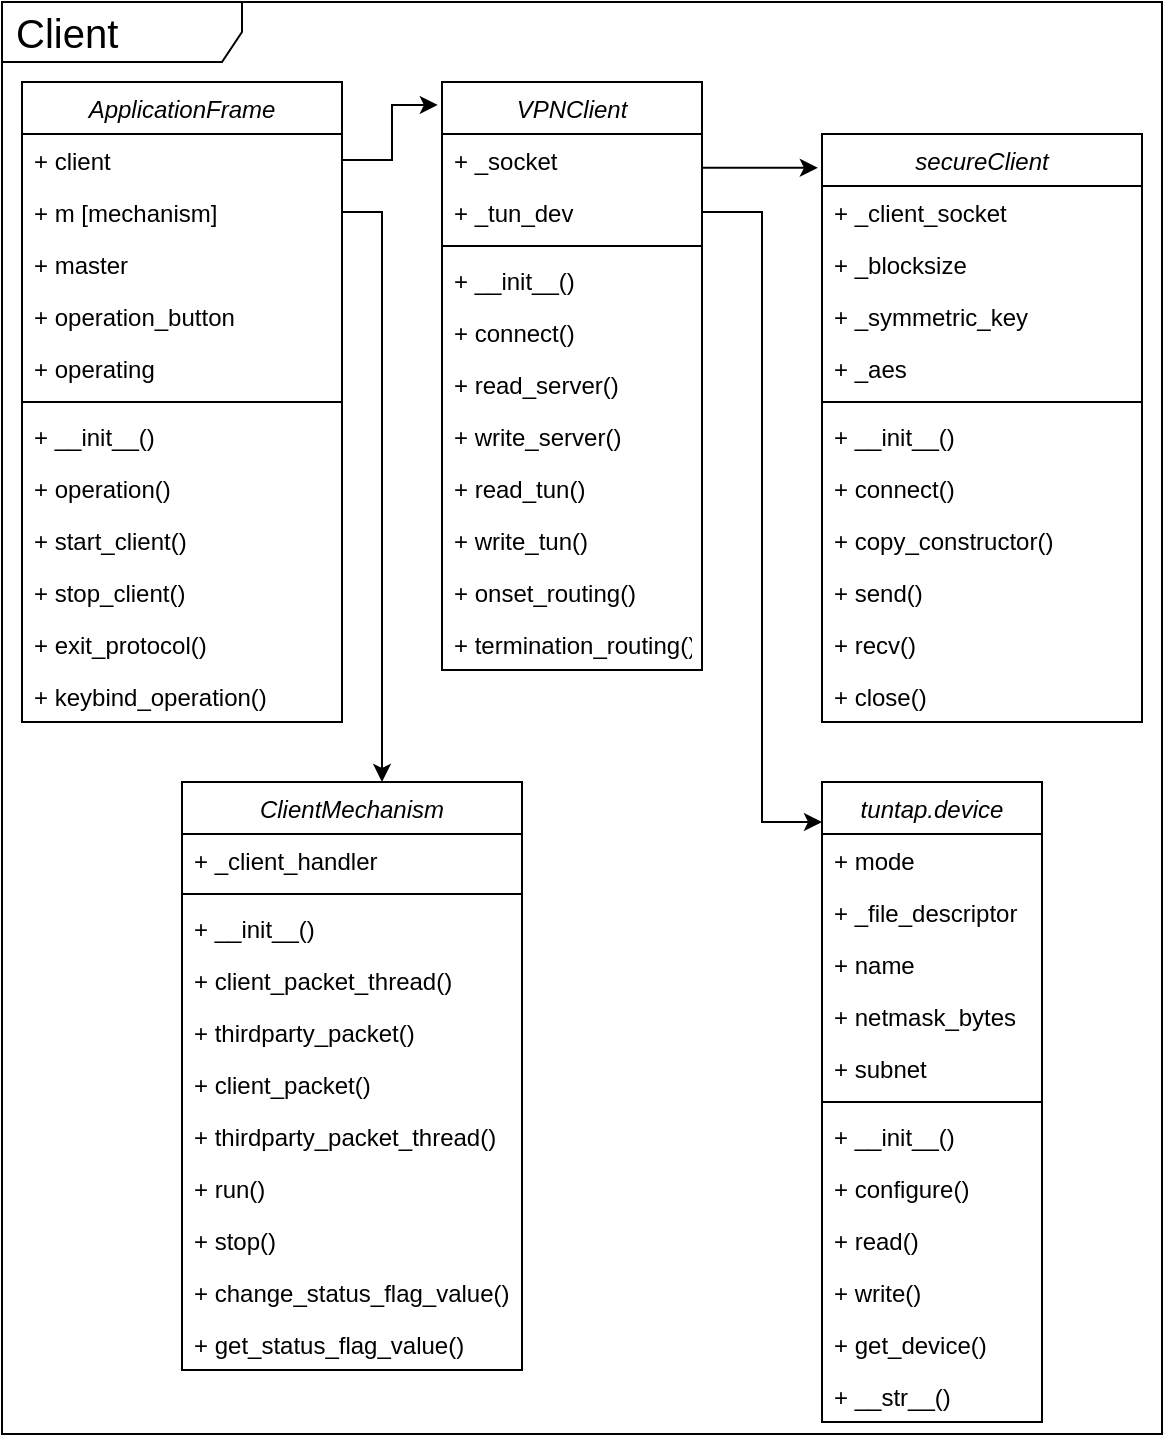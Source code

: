 <mxfile version="14.6.13" type="device"><diagram id="C5RBs43oDa-KdzZeNtuy" name="Page-1"><mxGraphModel dx="1472" dy="865" grid="1" gridSize="10" guides="1" tooltips="1" connect="1" arrows="1" fold="1" page="1" pageScale="1" pageWidth="827" pageHeight="1169" math="0" shadow="0"><root><mxCell id="WIyWlLk6GJQsqaUBKTNV-0"/><mxCell id="WIyWlLk6GJQsqaUBKTNV-1" parent="WIyWlLk6GJQsqaUBKTNV-0"/><mxCell id="zkfFHV4jXpPFQw0GAbJ--6" value="secureClient" style="swimlane;fontStyle=2;align=center;verticalAlign=top;childLayout=stackLayout;horizontal=1;startSize=26;horizontalStack=0;resizeParent=1;resizeLast=0;collapsible=1;marginBottom=0;rounded=0;shadow=0;strokeWidth=1;" parent="WIyWlLk6GJQsqaUBKTNV-1" vertex="1"><mxGeometry x="610" y="86" width="160" height="294" as="geometry"><mxRectangle x="130" y="380" width="160" height="26" as="alternateBounds"/></mxGeometry></mxCell><mxCell id="i9kFTHgxEjX4h2VZ4ocM-12" value="+ _client_socket" style="text;align=left;verticalAlign=top;spacingLeft=4;spacingRight=4;overflow=hidden;rotatable=0;points=[[0,0.5],[1,0.5]];portConstraint=eastwest;" parent="zkfFHV4jXpPFQw0GAbJ--6" vertex="1"><mxGeometry y="26" width="160" height="26" as="geometry"/></mxCell><mxCell id="i9kFTHgxEjX4h2VZ4ocM-10" value="+ _blocksize" style="text;align=left;verticalAlign=top;spacingLeft=4;spacingRight=4;overflow=hidden;rotatable=0;points=[[0,0.5],[1,0.5]];portConstraint=eastwest;" parent="zkfFHV4jXpPFQw0GAbJ--6" vertex="1"><mxGeometry y="52" width="160" height="26" as="geometry"/></mxCell><mxCell id="i9kFTHgxEjX4h2VZ4ocM-9" value="+ _symmetric_key" style="text;align=left;verticalAlign=top;spacingLeft=4;spacingRight=4;overflow=hidden;rotatable=0;points=[[0,0.5],[1,0.5]];portConstraint=eastwest;" parent="zkfFHV4jXpPFQw0GAbJ--6" vertex="1"><mxGeometry y="78" width="160" height="26" as="geometry"/></mxCell><mxCell id="i9kFTHgxEjX4h2VZ4ocM-11" value="+ _aes" style="text;align=left;verticalAlign=top;spacingLeft=4;spacingRight=4;overflow=hidden;rotatable=0;points=[[0,0.5],[1,0.5]];portConstraint=eastwest;" parent="zkfFHV4jXpPFQw0GAbJ--6" vertex="1"><mxGeometry y="104" width="160" height="26" as="geometry"/></mxCell><mxCell id="zkfFHV4jXpPFQw0GAbJ--9" value="" style="line;html=1;strokeWidth=1;align=left;verticalAlign=middle;spacingTop=-1;spacingLeft=3;spacingRight=3;rotatable=0;labelPosition=right;points=[];portConstraint=eastwest;" parent="zkfFHV4jXpPFQw0GAbJ--6" vertex="1"><mxGeometry y="130" width="160" height="8" as="geometry"/></mxCell><mxCell id="zkfFHV4jXpPFQw0GAbJ--7" value="+ __init__()" style="text;align=left;verticalAlign=top;spacingLeft=4;spacingRight=4;overflow=hidden;rotatable=0;points=[[0,0.5],[1,0.5]];portConstraint=eastwest;" parent="zkfFHV4jXpPFQw0GAbJ--6" vertex="1"><mxGeometry y="138" width="160" height="26" as="geometry"/></mxCell><mxCell id="i9kFTHgxEjX4h2VZ4ocM-13" value="+ connect()" style="text;align=left;verticalAlign=top;spacingLeft=4;spacingRight=4;overflow=hidden;rotatable=0;points=[[0,0.5],[1,0.5]];portConstraint=eastwest;" parent="zkfFHV4jXpPFQw0GAbJ--6" vertex="1"><mxGeometry y="164" width="160" height="26" as="geometry"/></mxCell><mxCell id="i9kFTHgxEjX4h2VZ4ocM-15" value="+ copy_constructor()" style="text;align=left;verticalAlign=top;spacingLeft=4;spacingRight=4;overflow=hidden;rotatable=0;points=[[0,0.5],[1,0.5]];portConstraint=eastwest;" parent="zkfFHV4jXpPFQw0GAbJ--6" vertex="1"><mxGeometry y="190" width="160" height="26" as="geometry"/></mxCell><mxCell id="i9kFTHgxEjX4h2VZ4ocM-16" value="+ send()" style="text;align=left;verticalAlign=top;spacingLeft=4;spacingRight=4;overflow=hidden;rotatable=0;points=[[0,0.5],[1,0.5]];portConstraint=eastwest;" parent="zkfFHV4jXpPFQw0GAbJ--6" vertex="1"><mxGeometry y="216" width="160" height="26" as="geometry"/></mxCell><mxCell id="i9kFTHgxEjX4h2VZ4ocM-17" value="+ recv()" style="text;align=left;verticalAlign=top;spacingLeft=4;spacingRight=4;overflow=hidden;rotatable=0;points=[[0,0.5],[1,0.5]];portConstraint=eastwest;" parent="zkfFHV4jXpPFQw0GAbJ--6" vertex="1"><mxGeometry y="242" width="160" height="26" as="geometry"/></mxCell><mxCell id="i9kFTHgxEjX4h2VZ4ocM-18" value="+ close()" style="text;align=left;verticalAlign=top;spacingLeft=4;spacingRight=4;overflow=hidden;rotatable=0;points=[[0,0.5],[1,0.5]];portConstraint=eastwest;" parent="zkfFHV4jXpPFQw0GAbJ--6" vertex="1"><mxGeometry y="268" width="160" height="26" as="geometry"/></mxCell><mxCell id="i9kFTHgxEjX4h2VZ4ocM-33" value="ApplicationFrame" style="swimlane;fontStyle=2;align=center;verticalAlign=top;childLayout=stackLayout;horizontal=1;startSize=26;horizontalStack=0;resizeParent=1;resizeLast=0;collapsible=1;marginBottom=0;rounded=0;shadow=0;strokeWidth=1;" parent="WIyWlLk6GJQsqaUBKTNV-1" vertex="1"><mxGeometry x="210" y="60" width="160" height="320" as="geometry"><mxRectangle x="230" y="140" width="160" height="26" as="alternateBounds"/></mxGeometry></mxCell><mxCell id="i9kFTHgxEjX4h2VZ4ocM-34" value="+ client" style="text;align=left;verticalAlign=top;spacingLeft=4;spacingRight=4;overflow=hidden;rotatable=0;points=[[0,0.5],[1,0.5]];portConstraint=eastwest;" parent="i9kFTHgxEjX4h2VZ4ocM-33" vertex="1"><mxGeometry y="26" width="160" height="26" as="geometry"/></mxCell><mxCell id="i9kFTHgxEjX4h2VZ4ocM-42" value="+ m [mechanism]" style="text;align=left;verticalAlign=top;spacingLeft=4;spacingRight=4;overflow=hidden;rotatable=0;points=[[0,0.5],[1,0.5]];portConstraint=eastwest;" parent="i9kFTHgxEjX4h2VZ4ocM-33" vertex="1"><mxGeometry y="52" width="160" height="26" as="geometry"/></mxCell><mxCell id="fsN-_oJMzMp067sfbV5d-37" value="+ master" style="text;align=left;verticalAlign=top;spacingLeft=4;spacingRight=4;overflow=hidden;rotatable=0;points=[[0,0.5],[1,0.5]];portConstraint=eastwest;" vertex="1" parent="i9kFTHgxEjX4h2VZ4ocM-33"><mxGeometry y="78" width="160" height="26" as="geometry"/></mxCell><mxCell id="fsN-_oJMzMp067sfbV5d-38" value="+ operation_button" style="text;align=left;verticalAlign=top;spacingLeft=4;spacingRight=4;overflow=hidden;rotatable=0;points=[[0,0.5],[1,0.5]];portConstraint=eastwest;" vertex="1" parent="i9kFTHgxEjX4h2VZ4ocM-33"><mxGeometry y="104" width="160" height="26" as="geometry"/></mxCell><mxCell id="fsN-_oJMzMp067sfbV5d-39" value="+ operating" style="text;align=left;verticalAlign=top;spacingLeft=4;spacingRight=4;overflow=hidden;rotatable=0;points=[[0,0.5],[1,0.5]];portConstraint=eastwest;" vertex="1" parent="i9kFTHgxEjX4h2VZ4ocM-33"><mxGeometry y="130" width="160" height="26" as="geometry"/></mxCell><mxCell id="i9kFTHgxEjX4h2VZ4ocM-35" value="" style="line;html=1;strokeWidth=1;align=left;verticalAlign=middle;spacingTop=-1;spacingLeft=3;spacingRight=3;rotatable=0;labelPosition=right;points=[];portConstraint=eastwest;" parent="i9kFTHgxEjX4h2VZ4ocM-33" vertex="1"><mxGeometry y="156" width="160" height="8" as="geometry"/></mxCell><mxCell id="i9kFTHgxEjX4h2VZ4ocM-36" value="+ __init__()" style="text;align=left;verticalAlign=top;spacingLeft=4;spacingRight=4;overflow=hidden;rotatable=0;points=[[0,0.5],[1,0.5]];portConstraint=eastwest;" parent="i9kFTHgxEjX4h2VZ4ocM-33" vertex="1"><mxGeometry y="164" width="160" height="26" as="geometry"/></mxCell><mxCell id="i9kFTHgxEjX4h2VZ4ocM-37" value="+ operation()" style="text;align=left;verticalAlign=top;spacingLeft=4;spacingRight=4;overflow=hidden;rotatable=0;points=[[0,0.5],[1,0.5]];portConstraint=eastwest;" parent="i9kFTHgxEjX4h2VZ4ocM-33" vertex="1"><mxGeometry y="190" width="160" height="26" as="geometry"/></mxCell><mxCell id="i9kFTHgxEjX4h2VZ4ocM-38" value="+ start_client()" style="text;align=left;verticalAlign=top;spacingLeft=4;spacingRight=4;overflow=hidden;rotatable=0;points=[[0,0.5],[1,0.5]];portConstraint=eastwest;" parent="i9kFTHgxEjX4h2VZ4ocM-33" vertex="1"><mxGeometry y="216" width="160" height="26" as="geometry"/></mxCell><mxCell id="i9kFTHgxEjX4h2VZ4ocM-39" value="+ stop_client()" style="text;align=left;verticalAlign=top;spacingLeft=4;spacingRight=4;overflow=hidden;rotatable=0;points=[[0,0.5],[1,0.5]];portConstraint=eastwest;" parent="i9kFTHgxEjX4h2VZ4ocM-33" vertex="1"><mxGeometry y="242" width="160" height="26" as="geometry"/></mxCell><mxCell id="fsN-_oJMzMp067sfbV5d-40" value="+ exit_protocol()" style="text;align=left;verticalAlign=top;spacingLeft=4;spacingRight=4;overflow=hidden;rotatable=0;points=[[0,0.5],[1,0.5]];portConstraint=eastwest;" vertex="1" parent="i9kFTHgxEjX4h2VZ4ocM-33"><mxGeometry y="268" width="160" height="26" as="geometry"/></mxCell><mxCell id="i9kFTHgxEjX4h2VZ4ocM-40" value="+ keybind_operation()" style="text;align=left;verticalAlign=top;spacingLeft=4;spacingRight=4;overflow=hidden;rotatable=0;points=[[0,0.5],[1,0.5]];portConstraint=eastwest;" parent="i9kFTHgxEjX4h2VZ4ocM-33" vertex="1"><mxGeometry y="294" width="160" height="26" as="geometry"/></mxCell><mxCell id="i9kFTHgxEjX4h2VZ4ocM-47" value="tuntap.device" style="swimlane;fontStyle=2;align=center;verticalAlign=top;childLayout=stackLayout;horizontal=1;startSize=26;horizontalStack=0;resizeParent=1;resizeLast=0;collapsible=1;marginBottom=0;rounded=0;shadow=0;strokeWidth=1;" parent="WIyWlLk6GJQsqaUBKTNV-1" vertex="1"><mxGeometry x="610" y="410" width="110" height="320" as="geometry"><mxRectangle x="230" y="140" width="160" height="26" as="alternateBounds"/></mxGeometry></mxCell><mxCell id="i9kFTHgxEjX4h2VZ4ocM-48" value="+ mode" style="text;align=left;verticalAlign=top;spacingLeft=4;spacingRight=4;overflow=hidden;rotatable=0;points=[[0,0.5],[1,0.5]];portConstraint=eastwest;" parent="i9kFTHgxEjX4h2VZ4ocM-47" vertex="1"><mxGeometry y="26" width="110" height="26" as="geometry"/></mxCell><mxCell id="i9kFTHgxEjX4h2VZ4ocM-56" value="+ _file_descriptor" style="text;align=left;verticalAlign=top;spacingLeft=4;spacingRight=4;overflow=hidden;rotatable=0;points=[[0,0.5],[1,0.5]];portConstraint=eastwest;" parent="i9kFTHgxEjX4h2VZ4ocM-47" vertex="1"><mxGeometry y="52" width="110" height="26" as="geometry"/></mxCell><mxCell id="i9kFTHgxEjX4h2VZ4ocM-57" value="+ name" style="text;align=left;verticalAlign=top;spacingLeft=4;spacingRight=4;overflow=hidden;rotatable=0;points=[[0,0.5],[1,0.5]];portConstraint=eastwest;" parent="i9kFTHgxEjX4h2VZ4ocM-47" vertex="1"><mxGeometry y="78" width="110" height="26" as="geometry"/></mxCell><mxCell id="i9kFTHgxEjX4h2VZ4ocM-58" value="+ netmask_bytes" style="text;align=left;verticalAlign=top;spacingLeft=4;spacingRight=4;overflow=hidden;rotatable=0;points=[[0,0.5],[1,0.5]];portConstraint=eastwest;" parent="i9kFTHgxEjX4h2VZ4ocM-47" vertex="1"><mxGeometry y="104" width="110" height="26" as="geometry"/></mxCell><mxCell id="i9kFTHgxEjX4h2VZ4ocM-59" value="+ subnet" style="text;align=left;verticalAlign=top;spacingLeft=4;spacingRight=4;overflow=hidden;rotatable=0;points=[[0,0.5],[1,0.5]];portConstraint=eastwest;" parent="i9kFTHgxEjX4h2VZ4ocM-47" vertex="1"><mxGeometry y="130" width="110" height="26" as="geometry"/></mxCell><mxCell id="i9kFTHgxEjX4h2VZ4ocM-49" value="" style="line;html=1;strokeWidth=1;align=left;verticalAlign=middle;spacingTop=-1;spacingLeft=3;spacingRight=3;rotatable=0;labelPosition=right;points=[];portConstraint=eastwest;" parent="i9kFTHgxEjX4h2VZ4ocM-47" vertex="1"><mxGeometry y="156" width="110" height="8" as="geometry"/></mxCell><mxCell id="i9kFTHgxEjX4h2VZ4ocM-50" value="+ __init__()" style="text;align=left;verticalAlign=top;spacingLeft=4;spacingRight=4;overflow=hidden;rotatable=0;points=[[0,0.5],[1,0.5]];portConstraint=eastwest;" parent="i9kFTHgxEjX4h2VZ4ocM-47" vertex="1"><mxGeometry y="164" width="110" height="26" as="geometry"/></mxCell><mxCell id="i9kFTHgxEjX4h2VZ4ocM-51" value="+ configure()" style="text;align=left;verticalAlign=top;spacingLeft=4;spacingRight=4;overflow=hidden;rotatable=0;points=[[0,0.5],[1,0.5]];portConstraint=eastwest;" parent="i9kFTHgxEjX4h2VZ4ocM-47" vertex="1"><mxGeometry y="190" width="110" height="26" as="geometry"/></mxCell><mxCell id="i9kFTHgxEjX4h2VZ4ocM-52" value="+ read()" style="text;align=left;verticalAlign=top;spacingLeft=4;spacingRight=4;overflow=hidden;rotatable=0;points=[[0,0.5],[1,0.5]];portConstraint=eastwest;" parent="i9kFTHgxEjX4h2VZ4ocM-47" vertex="1"><mxGeometry y="216" width="110" height="26" as="geometry"/></mxCell><mxCell id="i9kFTHgxEjX4h2VZ4ocM-53" value="+ write()" style="text;align=left;verticalAlign=top;spacingLeft=4;spacingRight=4;overflow=hidden;rotatable=0;points=[[0,0.5],[1,0.5]];portConstraint=eastwest;" parent="i9kFTHgxEjX4h2VZ4ocM-47" vertex="1"><mxGeometry y="242" width="110" height="26" as="geometry"/></mxCell><mxCell id="i9kFTHgxEjX4h2VZ4ocM-54" value="+ get_device()" style="text;align=left;verticalAlign=top;spacingLeft=4;spacingRight=4;overflow=hidden;rotatable=0;points=[[0,0.5],[1,0.5]];portConstraint=eastwest;" parent="i9kFTHgxEjX4h2VZ4ocM-47" vertex="1"><mxGeometry y="268" width="110" height="26" as="geometry"/></mxCell><mxCell id="i9kFTHgxEjX4h2VZ4ocM-60" value="+ __str__()" style="text;align=left;verticalAlign=top;spacingLeft=4;spacingRight=4;overflow=hidden;rotatable=0;points=[[0,0.5],[1,0.5]];portConstraint=eastwest;" parent="i9kFTHgxEjX4h2VZ4ocM-47" vertex="1"><mxGeometry y="294" width="110" height="26" as="geometry"/></mxCell><mxCell id="i9kFTHgxEjX4h2VZ4ocM-64" value="VPNClient" style="swimlane;fontStyle=2;align=center;verticalAlign=top;childLayout=stackLayout;horizontal=1;startSize=26;horizontalStack=0;resizeParent=1;resizeLast=0;collapsible=1;marginBottom=0;rounded=0;shadow=0;strokeWidth=1;" parent="WIyWlLk6GJQsqaUBKTNV-1" vertex="1"><mxGeometry x="420" y="60" width="130" height="294" as="geometry"><mxRectangle x="230" y="140" width="160" height="26" as="alternateBounds"/></mxGeometry></mxCell><mxCell id="i9kFTHgxEjX4h2VZ4ocM-65" value="+ _socket" style="text;align=left;verticalAlign=top;spacingLeft=4;spacingRight=4;overflow=hidden;rotatable=0;points=[[0,0.5],[1,0.5]];portConstraint=eastwest;" parent="i9kFTHgxEjX4h2VZ4ocM-64" vertex="1"><mxGeometry y="26" width="130" height="26" as="geometry"/></mxCell><mxCell id="i9kFTHgxEjX4h2VZ4ocM-72" value="+ _tun_dev" style="text;align=left;verticalAlign=top;spacingLeft=4;spacingRight=4;overflow=hidden;rotatable=0;points=[[0,0.5],[1,0.5]];portConstraint=eastwest;" parent="i9kFTHgxEjX4h2VZ4ocM-64" vertex="1"><mxGeometry y="52" width="130" height="26" as="geometry"/></mxCell><mxCell id="i9kFTHgxEjX4h2VZ4ocM-66" value="" style="line;html=1;strokeWidth=1;align=left;verticalAlign=middle;spacingTop=-1;spacingLeft=3;spacingRight=3;rotatable=0;labelPosition=right;points=[];portConstraint=eastwest;" parent="i9kFTHgxEjX4h2VZ4ocM-64" vertex="1"><mxGeometry y="78" width="130" height="8" as="geometry"/></mxCell><mxCell id="i9kFTHgxEjX4h2VZ4ocM-67" value="+ __init__()" style="text;align=left;verticalAlign=top;spacingLeft=4;spacingRight=4;overflow=hidden;rotatable=0;points=[[0,0.5],[1,0.5]];portConstraint=eastwest;" parent="i9kFTHgxEjX4h2VZ4ocM-64" vertex="1"><mxGeometry y="86" width="130" height="26" as="geometry"/></mxCell><mxCell id="fsN-_oJMzMp067sfbV5d-29" value="+ connect()" style="text;align=left;verticalAlign=top;spacingLeft=4;spacingRight=4;overflow=hidden;rotatable=0;points=[[0,0.5],[1,0.5]];portConstraint=eastwest;" vertex="1" parent="i9kFTHgxEjX4h2VZ4ocM-64"><mxGeometry y="112" width="130" height="26" as="geometry"/></mxCell><mxCell id="fsN-_oJMzMp067sfbV5d-25" value="+ read_server()" style="text;align=left;verticalAlign=top;spacingLeft=4;spacingRight=4;overflow=hidden;rotatable=0;points=[[0,0.5],[1,0.5]];portConstraint=eastwest;" vertex="1" parent="i9kFTHgxEjX4h2VZ4ocM-64"><mxGeometry y="138" width="130" height="26" as="geometry"/></mxCell><mxCell id="fsN-_oJMzMp067sfbV5d-26" value="+ write_server()" style="text;align=left;verticalAlign=top;spacingLeft=4;spacingRight=4;overflow=hidden;rotatable=0;points=[[0,0.5],[1,0.5]];portConstraint=eastwest;" vertex="1" parent="i9kFTHgxEjX4h2VZ4ocM-64"><mxGeometry y="164" width="130" height="26" as="geometry"/></mxCell><mxCell id="fsN-_oJMzMp067sfbV5d-27" value="+ read_tun()" style="text;align=left;verticalAlign=top;spacingLeft=4;spacingRight=4;overflow=hidden;rotatable=0;points=[[0,0.5],[1,0.5]];portConstraint=eastwest;" vertex="1" parent="i9kFTHgxEjX4h2VZ4ocM-64"><mxGeometry y="190" width="130" height="26" as="geometry"/></mxCell><mxCell id="fsN-_oJMzMp067sfbV5d-28" value="+ write_tun()" style="text;align=left;verticalAlign=top;spacingLeft=4;spacingRight=4;overflow=hidden;rotatable=0;points=[[0,0.5],[1,0.5]];portConstraint=eastwest;" vertex="1" parent="i9kFTHgxEjX4h2VZ4ocM-64"><mxGeometry y="216" width="130" height="26" as="geometry"/></mxCell><mxCell id="fsN-_oJMzMp067sfbV5d-30" value="+ onset_routing()" style="text;align=left;verticalAlign=top;spacingLeft=4;spacingRight=4;overflow=hidden;rotatable=0;points=[[0,0.5],[1,0.5]];portConstraint=eastwest;" vertex="1" parent="i9kFTHgxEjX4h2VZ4ocM-64"><mxGeometry y="242" width="130" height="26" as="geometry"/></mxCell><mxCell id="fsN-_oJMzMp067sfbV5d-31" value="+ termination_routing()" style="text;align=left;verticalAlign=top;spacingLeft=4;spacingRight=4;overflow=hidden;rotatable=0;points=[[0,0.5],[1,0.5]];portConstraint=eastwest;" vertex="1" parent="i9kFTHgxEjX4h2VZ4ocM-64"><mxGeometry y="268" width="130" height="26" as="geometry"/></mxCell><mxCell id="fsN-_oJMzMp067sfbV5d-9" style="edgeStyle=orthogonalEdgeStyle;rounded=0;orthogonalLoop=1;jettySize=auto;html=1;exitX=1;exitY=0.5;exitDx=0;exitDy=0;entryX=-0.013;entryY=0.044;entryDx=0;entryDy=0;entryPerimeter=0;" edge="1" parent="WIyWlLk6GJQsqaUBKTNV-1" source="i9kFTHgxEjX4h2VZ4ocM-65"><mxGeometry relative="1" as="geometry"><mxPoint x="607.92" y="102.936" as="targetPoint"/><Array as="points"><mxPoint x="550" y="103"/></Array></mxGeometry></mxCell><mxCell id="fsN-_oJMzMp067sfbV5d-13" value="ClientMechanism" style="swimlane;fontStyle=2;align=center;verticalAlign=top;childLayout=stackLayout;horizontal=1;startSize=26;horizontalStack=0;resizeParent=1;resizeLast=0;collapsible=1;marginBottom=0;rounded=0;shadow=0;strokeWidth=1;" vertex="1" parent="WIyWlLk6GJQsqaUBKTNV-1"><mxGeometry x="290" y="410" width="170" height="294" as="geometry"><mxRectangle x="230" y="140" width="160" height="26" as="alternateBounds"/></mxGeometry></mxCell><mxCell id="fsN-_oJMzMp067sfbV5d-14" value="+ _client_handler" style="text;align=left;verticalAlign=top;spacingLeft=4;spacingRight=4;overflow=hidden;rotatable=0;points=[[0,0.5],[1,0.5]];portConstraint=eastwest;" vertex="1" parent="fsN-_oJMzMp067sfbV5d-13"><mxGeometry y="26" width="170" height="26" as="geometry"/></mxCell><mxCell id="fsN-_oJMzMp067sfbV5d-16" value="" style="line;html=1;strokeWidth=1;align=left;verticalAlign=middle;spacingTop=-1;spacingLeft=3;spacingRight=3;rotatable=0;labelPosition=right;points=[];portConstraint=eastwest;" vertex="1" parent="fsN-_oJMzMp067sfbV5d-13"><mxGeometry y="52" width="170" height="8" as="geometry"/></mxCell><mxCell id="fsN-_oJMzMp067sfbV5d-17" value="+ __init__()" style="text;align=left;verticalAlign=top;spacingLeft=4;spacingRight=4;overflow=hidden;rotatable=0;points=[[0,0.5],[1,0.5]];portConstraint=eastwest;" vertex="1" parent="fsN-_oJMzMp067sfbV5d-13"><mxGeometry y="60" width="170" height="26" as="geometry"/></mxCell><mxCell id="fsN-_oJMzMp067sfbV5d-18" value="+ client_packet_thread()" style="text;align=left;verticalAlign=top;spacingLeft=4;spacingRight=4;overflow=hidden;rotatable=0;points=[[0,0.5],[1,0.5]];portConstraint=eastwest;" vertex="1" parent="fsN-_oJMzMp067sfbV5d-13"><mxGeometry y="86" width="170" height="26" as="geometry"/></mxCell><mxCell id="fsN-_oJMzMp067sfbV5d-19" value="+ thirdparty_packet()" style="text;align=left;verticalAlign=top;spacingLeft=4;spacingRight=4;overflow=hidden;rotatable=0;points=[[0,0.5],[1,0.5]];portConstraint=eastwest;" vertex="1" parent="fsN-_oJMzMp067sfbV5d-13"><mxGeometry y="112" width="170" height="26" as="geometry"/></mxCell><mxCell id="fsN-_oJMzMp067sfbV5d-22" value="+ client_packet()" style="text;align=left;verticalAlign=top;spacingLeft=4;spacingRight=4;overflow=hidden;rotatable=0;points=[[0,0.5],[1,0.5]];portConstraint=eastwest;" vertex="1" parent="fsN-_oJMzMp067sfbV5d-13"><mxGeometry y="138" width="170" height="26" as="geometry"/></mxCell><mxCell id="fsN-_oJMzMp067sfbV5d-20" value="+ thirdparty_packet_thread()" style="text;align=left;verticalAlign=top;spacingLeft=4;spacingRight=4;overflow=hidden;rotatable=0;points=[[0,0.5],[1,0.5]];portConstraint=eastwest;" vertex="1" parent="fsN-_oJMzMp067sfbV5d-13"><mxGeometry y="164" width="170" height="26" as="geometry"/></mxCell><mxCell id="fsN-_oJMzMp067sfbV5d-21" value="+ run()" style="text;align=left;verticalAlign=top;spacingLeft=4;spacingRight=4;overflow=hidden;rotatable=0;points=[[0,0.5],[1,0.5]];portConstraint=eastwest;" vertex="1" parent="fsN-_oJMzMp067sfbV5d-13"><mxGeometry y="190" width="170" height="26" as="geometry"/></mxCell><mxCell id="fsN-_oJMzMp067sfbV5d-35" value="+ stop()" style="text;align=left;verticalAlign=top;spacingLeft=4;spacingRight=4;overflow=hidden;rotatable=0;points=[[0,0.5],[1,0.5]];portConstraint=eastwest;" vertex="1" parent="fsN-_oJMzMp067sfbV5d-13"><mxGeometry y="216" width="170" height="26" as="geometry"/></mxCell><mxCell id="fsN-_oJMzMp067sfbV5d-34" value="+ change_status_flag_value()" style="text;align=left;verticalAlign=top;spacingLeft=4;spacingRight=4;overflow=hidden;rotatable=0;points=[[0,0.5],[1,0.5]];portConstraint=eastwest;" vertex="1" parent="fsN-_oJMzMp067sfbV5d-13"><mxGeometry y="242" width="170" height="26" as="geometry"/></mxCell><mxCell id="fsN-_oJMzMp067sfbV5d-36" value="+ get_status_flag_value()" style="text;align=left;verticalAlign=top;spacingLeft=4;spacingRight=4;overflow=hidden;rotatable=0;points=[[0,0.5],[1,0.5]];portConstraint=eastwest;" vertex="1" parent="fsN-_oJMzMp067sfbV5d-13"><mxGeometry y="268" width="170" height="26" as="geometry"/></mxCell><mxCell id="fsN-_oJMzMp067sfbV5d-24" value="&lt;font style=&quot;font-size: 20px&quot;&gt;Client&lt;/font&gt;" style="shape=umlFrame;whiteSpace=wrap;html=1;width=120;height=30;boundedLbl=1;verticalAlign=middle;align=left;spacingLeft=5;" vertex="1" parent="WIyWlLk6GJQsqaUBKTNV-1"><mxGeometry x="200" y="20" width="580" height="716" as="geometry"/></mxCell><mxCell id="fsN-_oJMzMp067sfbV5d-41" style="edgeStyle=orthogonalEdgeStyle;rounded=0;orthogonalLoop=1;jettySize=auto;html=1;exitX=1;exitY=0.5;exitDx=0;exitDy=0;" edge="1" parent="WIyWlLk6GJQsqaUBKTNV-1" source="i9kFTHgxEjX4h2VZ4ocM-72"><mxGeometry relative="1" as="geometry"><mxPoint x="610" y="430" as="targetPoint"/><Array as="points"><mxPoint x="580" y="125"/><mxPoint x="580" y="430"/></Array></mxGeometry></mxCell><mxCell id="fsN-_oJMzMp067sfbV5d-43" style="edgeStyle=orthogonalEdgeStyle;rounded=0;orthogonalLoop=1;jettySize=auto;html=1;exitX=1;exitY=0.5;exitDx=0;exitDy=0;entryX=-0.016;entryY=0.039;entryDx=0;entryDy=0;entryPerimeter=0;" edge="1" parent="WIyWlLk6GJQsqaUBKTNV-1" source="i9kFTHgxEjX4h2VZ4ocM-34" target="i9kFTHgxEjX4h2VZ4ocM-64"><mxGeometry relative="1" as="geometry"/></mxCell><mxCell id="fsN-_oJMzMp067sfbV5d-44" style="edgeStyle=orthogonalEdgeStyle;rounded=0;orthogonalLoop=1;jettySize=auto;html=1;exitX=1;exitY=0.5;exitDx=0;exitDy=0;" edge="1" parent="WIyWlLk6GJQsqaUBKTNV-1" source="i9kFTHgxEjX4h2VZ4ocM-42"><mxGeometry relative="1" as="geometry"><mxPoint x="390" y="410" as="targetPoint"/><Array as="points"><mxPoint x="390" y="125"/><mxPoint x="390" y="380"/></Array></mxGeometry></mxCell></root></mxGraphModel></diagram></mxfile>